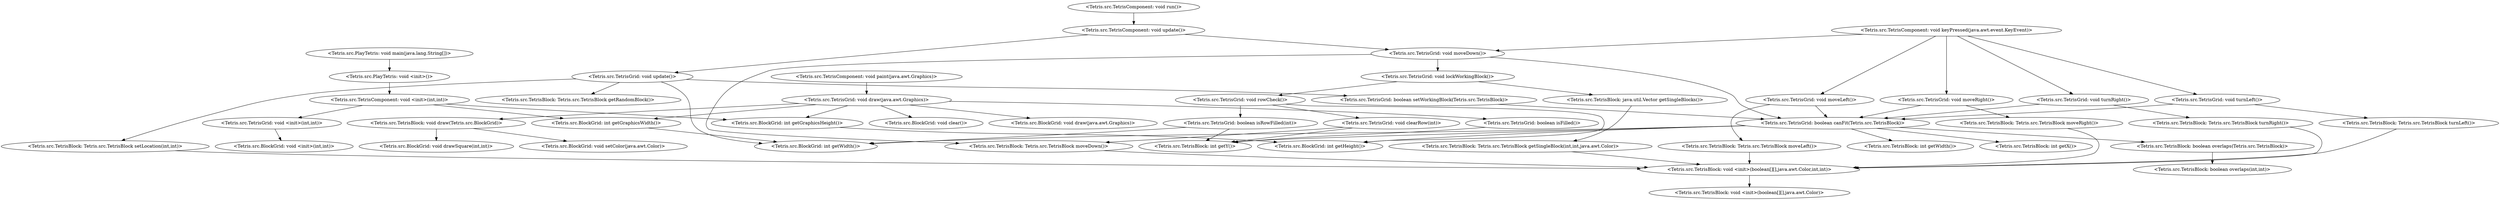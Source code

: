 digraph "Tetris" {
    "<Tetris.src.PlayTetris: void main(java.lang.String[])>"
    "<Tetris.src.PlayTetris: void <init>()>"
    "<Tetris.src.PlayTetris: void main(java.lang.String[])>"->"<Tetris.src.PlayTetris: void <init>()>";
    "<Tetris.src.TetrisComponent: void <init>(int,int)>"
    "<Tetris.src.PlayTetris: void <init>()>"->"<Tetris.src.TetrisComponent: void <init>(int,int)>";
    "<Tetris.src.TetrisGrid: void <init>(int,int)>"
    "<Tetris.src.TetrisComponent: void <init>(int,int)>"->"<Tetris.src.TetrisGrid: void <init>(int,int)>";
    "<Tetris.src.BlockGrid: int getGraphicsWidth()>"
    "<Tetris.src.TetrisComponent: void <init>(int,int)>"->"<Tetris.src.BlockGrid: int getGraphicsWidth()>";
    "<Tetris.src.BlockGrid: int getGraphicsHeight()>"
    "<Tetris.src.TetrisComponent: void <init>(int,int)>"->"<Tetris.src.BlockGrid: int getGraphicsHeight()>";
    "<Tetris.src.TetrisComponent: void run()>"
    "<Tetris.src.TetrisComponent: void update()>"
    "<Tetris.src.TetrisComponent: void run()>"->"<Tetris.src.TetrisComponent: void update()>";
    "<Tetris.src.BlockGrid: void <init>(int,int)>"
    "<Tetris.src.TetrisGrid: void <init>(int,int)>"->"<Tetris.src.BlockGrid: void <init>(int,int)>";
    "<Tetris.src.BlockGrid: int getWidth()>"
    "<Tetris.src.BlockGrid: int getGraphicsWidth()>"->"<Tetris.src.BlockGrid: int getWidth()>";
    "<Tetris.src.BlockGrid: int getHeight()>"
    "<Tetris.src.BlockGrid: int getGraphicsHeight()>"->"<Tetris.src.BlockGrid: int getHeight()>";
    "<Tetris.src.TetrisGrid: void moveDown()>"
    "<Tetris.src.TetrisComponent: void update()>"->"<Tetris.src.TetrisGrid: void moveDown()>";
    "<Tetris.src.TetrisGrid: void update()>"
    "<Tetris.src.TetrisComponent: void update()>"->"<Tetris.src.TetrisGrid: void update()>";
    "<Tetris.src.TetrisBlock: Tetris.src.TetrisBlock getRandomBlock()>"
    "<Tetris.src.TetrisGrid: void update()>"->"<Tetris.src.TetrisBlock: Tetris.src.TetrisBlock getRandomBlock()>";
    "<Tetris.src.TetrisBlock: Tetris.src.TetrisBlock moveDown()>"
    "<Tetris.src.TetrisGrid: void moveDown()>"->"<Tetris.src.TetrisBlock: Tetris.src.TetrisBlock moveDown()>";
    "<Tetris.src.TetrisGrid: boolean canFit(Tetris.src.TetrisBlock)>"
    "<Tetris.src.TetrisGrid: void moveDown()>"->"<Tetris.src.TetrisGrid: boolean canFit(Tetris.src.TetrisBlock)>";
    "<Tetris.src.TetrisGrid: void lockWorkingBlock()>"
    "<Tetris.src.TetrisGrid: void moveDown()>"->"<Tetris.src.TetrisGrid: void lockWorkingBlock()>";
    "<Tetris.src.TetrisGrid: void update()>"->"<Tetris.src.BlockGrid: int getWidth()>";
    "<Tetris.src.TetrisGrid: boolean setWorkingBlock(Tetris.src.TetrisBlock)>"
    "<Tetris.src.TetrisGrid: void update()>"->"<Tetris.src.TetrisGrid: boolean setWorkingBlock(Tetris.src.TetrisBlock)>";
    "<Tetris.src.TetrisBlock: Tetris.src.TetrisBlock setLocation(int,int)>"
    "<Tetris.src.TetrisGrid: void update()>"->"<Tetris.src.TetrisBlock: Tetris.src.TetrisBlock setLocation(int,int)>";
    "<Tetris.src.TetrisBlock: void <init>(boolean[][],java.awt.Color,int,int)>"
    "<Tetris.src.TetrisBlock: Tetris.src.TetrisBlock moveDown()>"->"<Tetris.src.TetrisBlock: void <init>(boolean[][],java.awt.Color,int,int)>";
    "<Tetris.src.TetrisBlock: int getX()>"
    "<Tetris.src.TetrisGrid: boolean canFit(Tetris.src.TetrisBlock)>"->"<Tetris.src.TetrisBlock: int getX()>";
    "<Tetris.src.TetrisBlock: int getWidth()>"
    "<Tetris.src.TetrisGrid: boolean canFit(Tetris.src.TetrisBlock)>"->"<Tetris.src.TetrisBlock: int getWidth()>";
    "<Tetris.src.TetrisBlock: int getY()>"
    "<Tetris.src.TetrisGrid: boolean canFit(Tetris.src.TetrisBlock)>"->"<Tetris.src.TetrisBlock: int getY()>";
    "<Tetris.src.TetrisGrid: boolean canFit(Tetris.src.TetrisBlock)>"->"<Tetris.src.BlockGrid: int getWidth()>";
    "<Tetris.src.TetrisGrid: boolean canFit(Tetris.src.TetrisBlock)>"->"<Tetris.src.BlockGrid: int getHeight()>";
    "<Tetris.src.TetrisBlock: boolean overlaps(Tetris.src.TetrisBlock)>"
    "<Tetris.src.TetrisGrid: boolean canFit(Tetris.src.TetrisBlock)>"->"<Tetris.src.TetrisBlock: boolean overlaps(Tetris.src.TetrisBlock)>";
    "<Tetris.src.TetrisBlock: java.util.Vector getSingleBlocks()>"
    "<Tetris.src.TetrisGrid: void lockWorkingBlock()>"->"<Tetris.src.TetrisBlock: java.util.Vector getSingleBlocks()>";
    "<Tetris.src.TetrisGrid: void rowCheck()>"
    "<Tetris.src.TetrisGrid: void lockWorkingBlock()>"->"<Tetris.src.TetrisGrid: void rowCheck()>";
    "<Tetris.src.TetrisBlock: Tetris.src.TetrisBlock getSingleBlock(int,int,java.awt.Color)>"
    "<Tetris.src.TetrisBlock: java.util.Vector getSingleBlocks()>"->"<Tetris.src.TetrisBlock: Tetris.src.TetrisBlock getSingleBlock(int,int,java.awt.Color)>";
    "<Tetris.src.TetrisGrid: boolean setWorkingBlock(Tetris.src.TetrisBlock)>"->"<Tetris.src.TetrisGrid: boolean canFit(Tetris.src.TetrisBlock)>";
    "<Tetris.src.TetrisBlock: Tetris.src.TetrisBlock setLocation(int,int)>"->"<Tetris.src.TetrisBlock: void <init>(boolean[][],java.awt.Color,int,int)>";
    "<Tetris.src.TetrisComponent: void paint(java.awt.Graphics)>"
    "<Tetris.src.TetrisGrid: void draw(java.awt.Graphics)>"
    "<Tetris.src.TetrisComponent: void paint(java.awt.Graphics)>"->"<Tetris.src.TetrisGrid: void draw(java.awt.Graphics)>";
    "<Tetris.src.TetrisBlock: void <init>(boolean[][],java.awt.Color)>"
    "<Tetris.src.TetrisBlock: void <init>(boolean[][],java.awt.Color,int,int)>"->"<Tetris.src.TetrisBlock: void <init>(boolean[][],java.awt.Color)>";
    "<Tetris.src.TetrisBlock: boolean overlaps(int,int)>"
    "<Tetris.src.TetrisBlock: boolean overlaps(Tetris.src.TetrisBlock)>"->"<Tetris.src.TetrisBlock: boolean overlaps(int,int)>";
    "<Tetris.src.TetrisGrid: boolean isRowFilled(int)>"
    "<Tetris.src.TetrisGrid: void rowCheck()>"->"<Tetris.src.TetrisGrid: boolean isRowFilled(int)>";
    "<Tetris.src.TetrisGrid: void clearRow(int)>"
    "<Tetris.src.TetrisGrid: void rowCheck()>"->"<Tetris.src.TetrisGrid: void clearRow(int)>";
    "<Tetris.src.TetrisGrid: void rowCheck()>"->"<Tetris.src.BlockGrid: int getHeight()>";
    "<Tetris.src.TetrisBlock: Tetris.src.TetrisBlock getSingleBlock(int,int,java.awt.Color)>"->"<Tetris.src.TetrisBlock: void <init>(boolean[][],java.awt.Color,int,int)>";
    "<Tetris.src.BlockGrid: void clear()>"
    "<Tetris.src.TetrisGrid: void draw(java.awt.Graphics)>"->"<Tetris.src.BlockGrid: void clear()>";
    "<Tetris.src.BlockGrid: void draw(java.awt.Graphics)>"
    "<Tetris.src.TetrisGrid: void draw(java.awt.Graphics)>"->"<Tetris.src.BlockGrid: void draw(java.awt.Graphics)>";
    "<Tetris.src.TetrisGrid: boolean isFilled()>"
    "<Tetris.src.TetrisGrid: void draw(java.awt.Graphics)>"->"<Tetris.src.TetrisGrid: boolean isFilled()>";
    "<Tetris.src.TetrisGrid: void draw(java.awt.Graphics)>"->"<Tetris.src.BlockGrid: int getGraphicsWidth()>";
    "<Tetris.src.TetrisGrid: void draw(java.awt.Graphics)>"->"<Tetris.src.BlockGrid: int getGraphicsHeight()>";
    "<Tetris.src.TetrisBlock: void draw(Tetris.src.BlockGrid)>"
    "<Tetris.src.TetrisGrid: void draw(java.awt.Graphics)>"->"<Tetris.src.TetrisBlock: void draw(Tetris.src.BlockGrid)>";
    "<Tetris.src.TetrisGrid: boolean isRowFilled(int)>"->"<Tetris.src.TetrisBlock: int getY()>";
    "<Tetris.src.TetrisGrid: boolean isRowFilled(int)>"->"<Tetris.src.BlockGrid: int getWidth()>";
    "<Tetris.src.TetrisGrid: void clearRow(int)>"->"<Tetris.src.TetrisBlock: int getY()>";
    "<Tetris.src.TetrisGrid: void clearRow(int)>"->"<Tetris.src.TetrisBlock: Tetris.src.TetrisBlock moveDown()>";
    "<Tetris.src.TetrisGrid: boolean isFilled()>"->"<Tetris.src.TetrisBlock: int getY()>";
    "<Tetris.src.BlockGrid: void setColor(java.awt.Color)>"
    "<Tetris.src.TetrisBlock: void draw(Tetris.src.BlockGrid)>"->"<Tetris.src.BlockGrid: void setColor(java.awt.Color)>";
    "<Tetris.src.BlockGrid: void drawSquare(int,int)>"
    "<Tetris.src.TetrisBlock: void draw(Tetris.src.BlockGrid)>"->"<Tetris.src.BlockGrid: void drawSquare(int,int)>";
    "<Tetris.src.TetrisComponent: void keyPressed(java.awt.event.KeyEvent)>"
    "<Tetris.src.TetrisGrid: void moveLeft()>"
    "<Tetris.src.TetrisComponent: void keyPressed(java.awt.event.KeyEvent)>"->"<Tetris.src.TetrisGrid: void moveLeft()>";
    "<Tetris.src.TetrisGrid: void moveRight()>"
    "<Tetris.src.TetrisComponent: void keyPressed(java.awt.event.KeyEvent)>"->"<Tetris.src.TetrisGrid: void moveRight()>";
    "<Tetris.src.TetrisComponent: void keyPressed(java.awt.event.KeyEvent)>"->"<Tetris.src.TetrisGrid: void moveDown()>";
    "<Tetris.src.TetrisGrid: void turnRight()>"
    "<Tetris.src.TetrisComponent: void keyPressed(java.awt.event.KeyEvent)>"->"<Tetris.src.TetrisGrid: void turnRight()>";
    "<Tetris.src.TetrisGrid: void turnLeft()>"
    "<Tetris.src.TetrisComponent: void keyPressed(java.awt.event.KeyEvent)>"->"<Tetris.src.TetrisGrid: void turnLeft()>";
    "<Tetris.src.TetrisBlock: Tetris.src.TetrisBlock moveLeft()>"
    "<Tetris.src.TetrisGrid: void moveLeft()>"->"<Tetris.src.TetrisBlock: Tetris.src.TetrisBlock moveLeft()>";
    "<Tetris.src.TetrisGrid: void moveLeft()>"->"<Tetris.src.TetrisGrid: boolean canFit(Tetris.src.TetrisBlock)>";
    "<Tetris.src.TetrisBlock: Tetris.src.TetrisBlock moveRight()>"
    "<Tetris.src.TetrisGrid: void moveRight()>"->"<Tetris.src.TetrisBlock: Tetris.src.TetrisBlock moveRight()>";
    "<Tetris.src.TetrisGrid: void moveRight()>"->"<Tetris.src.TetrisGrid: boolean canFit(Tetris.src.TetrisBlock)>";
    "<Tetris.src.TetrisBlock: Tetris.src.TetrisBlock turnRight()>"
    "<Tetris.src.TetrisGrid: void turnRight()>"->"<Tetris.src.TetrisBlock: Tetris.src.TetrisBlock turnRight()>";
    "<Tetris.src.TetrisGrid: void turnRight()>"->"<Tetris.src.TetrisGrid: boolean canFit(Tetris.src.TetrisBlock)>";
    "<Tetris.src.TetrisBlock: Tetris.src.TetrisBlock turnLeft()>"
    "<Tetris.src.TetrisGrid: void turnLeft()>"->"<Tetris.src.TetrisBlock: Tetris.src.TetrisBlock turnLeft()>";
    "<Tetris.src.TetrisGrid: void turnLeft()>"->"<Tetris.src.TetrisGrid: boolean canFit(Tetris.src.TetrisBlock)>";
    "<Tetris.src.TetrisBlock: Tetris.src.TetrisBlock moveLeft()>"->"<Tetris.src.TetrisBlock: void <init>(boolean[][],java.awt.Color,int,int)>";
    "<Tetris.src.TetrisBlock: Tetris.src.TetrisBlock moveRight()>"->"<Tetris.src.TetrisBlock: void <init>(boolean[][],java.awt.Color,int,int)>";
    "<Tetris.src.TetrisBlock: Tetris.src.TetrisBlock turnRight()>"->"<Tetris.src.TetrisBlock: void <init>(boolean[][],java.awt.Color,int,int)>";
    "<Tetris.src.TetrisBlock: Tetris.src.TetrisBlock turnLeft()>"->"<Tetris.src.TetrisBlock: void <init>(boolean[][],java.awt.Color,int,int)>";
}
